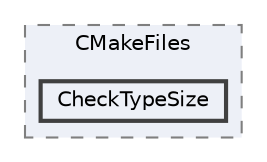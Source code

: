 digraph "build/CMakeFiles/CheckTypeSize"
{
 // LATEX_PDF_SIZE
  bgcolor="transparent";
  edge [fontname=Helvetica,fontsize=10,labelfontname=Helvetica,labelfontsize=10];
  node [fontname=Helvetica,fontsize=10,shape=box,height=0.2,width=0.4];
  compound=true
  subgraph clusterdir_63772b626f2709090f0bdca0f40827b4 {
    graph [ bgcolor="#edf0f7", pencolor="grey50", label="CMakeFiles", fontname=Helvetica,fontsize=10 style="filled,dashed", URL="dir_63772b626f2709090f0bdca0f40827b4.html",tooltip=""]
  dir_cdaba9cf8f009474ee40da6f333da6c2 [label="CheckTypeSize", fillcolor="#edf0f7", color="grey25", style="filled,bold", URL="dir_cdaba9cf8f009474ee40da6f333da6c2.html",tooltip=""];
  }
}
